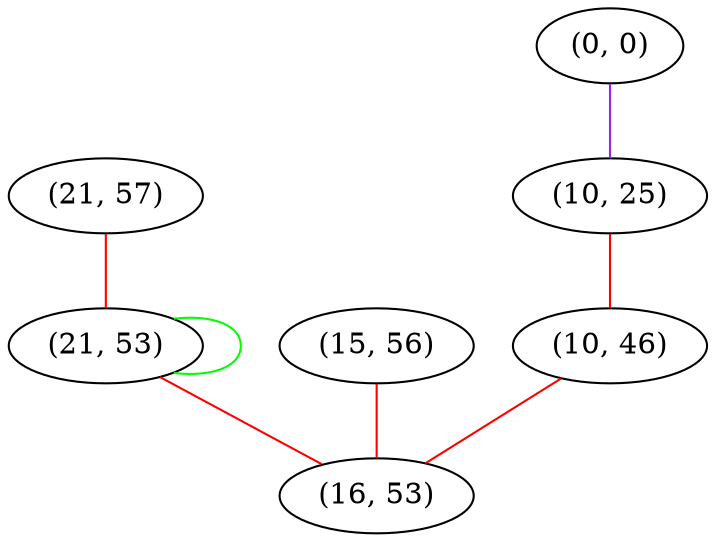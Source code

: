 graph "" {
"(21, 57)";
"(0, 0)";
"(15, 56)";
"(21, 53)";
"(10, 25)";
"(10, 46)";
"(16, 53)";
"(21, 57)" -- "(21, 53)"  [color=red, key=0, weight=1];
"(0, 0)" -- "(10, 25)"  [color=purple, key=0, weight=4];
"(15, 56)" -- "(16, 53)"  [color=red, key=0, weight=1];
"(21, 53)" -- "(16, 53)"  [color=red, key=0, weight=1];
"(21, 53)" -- "(21, 53)"  [color=green, key=0, weight=2];
"(10, 25)" -- "(10, 46)"  [color=red, key=0, weight=1];
"(10, 46)" -- "(16, 53)"  [color=red, key=0, weight=1];
}
